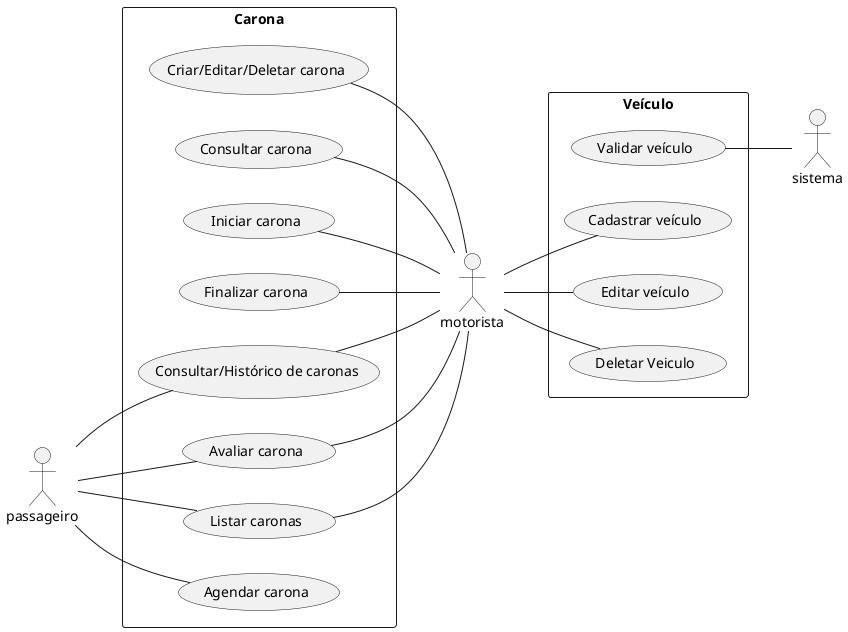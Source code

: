 @startuml Entidade Carona
left to right direction
actor motorista
actor passageiro
actor sistema

rectangle Veículo {
    (Validar veículo) -- sistema
    motorista -- (Cadastrar veículo)
    motorista -- (Editar veículo)
    motorista -- (Deletar Veiculo)
}

rectangle Carona {
    (Criar/Editar/Deletar carona) -- motorista
    (Consultar carona) -- motorista
    (Iniciar carona) -- motorista
    (Finalizar carona) -- motorista
    (Consultar/Histórico de caronas) -- motorista
    (Avaliar carona) -- motorista
    (Listar caronas) -- motorista
    passageiro -- (Consultar/Histórico de caronas)
    passageiro -- (Agendar carona)
    passageiro -- (Listar caronas)
    passageiro -- (Avaliar carona)
}
@enduml